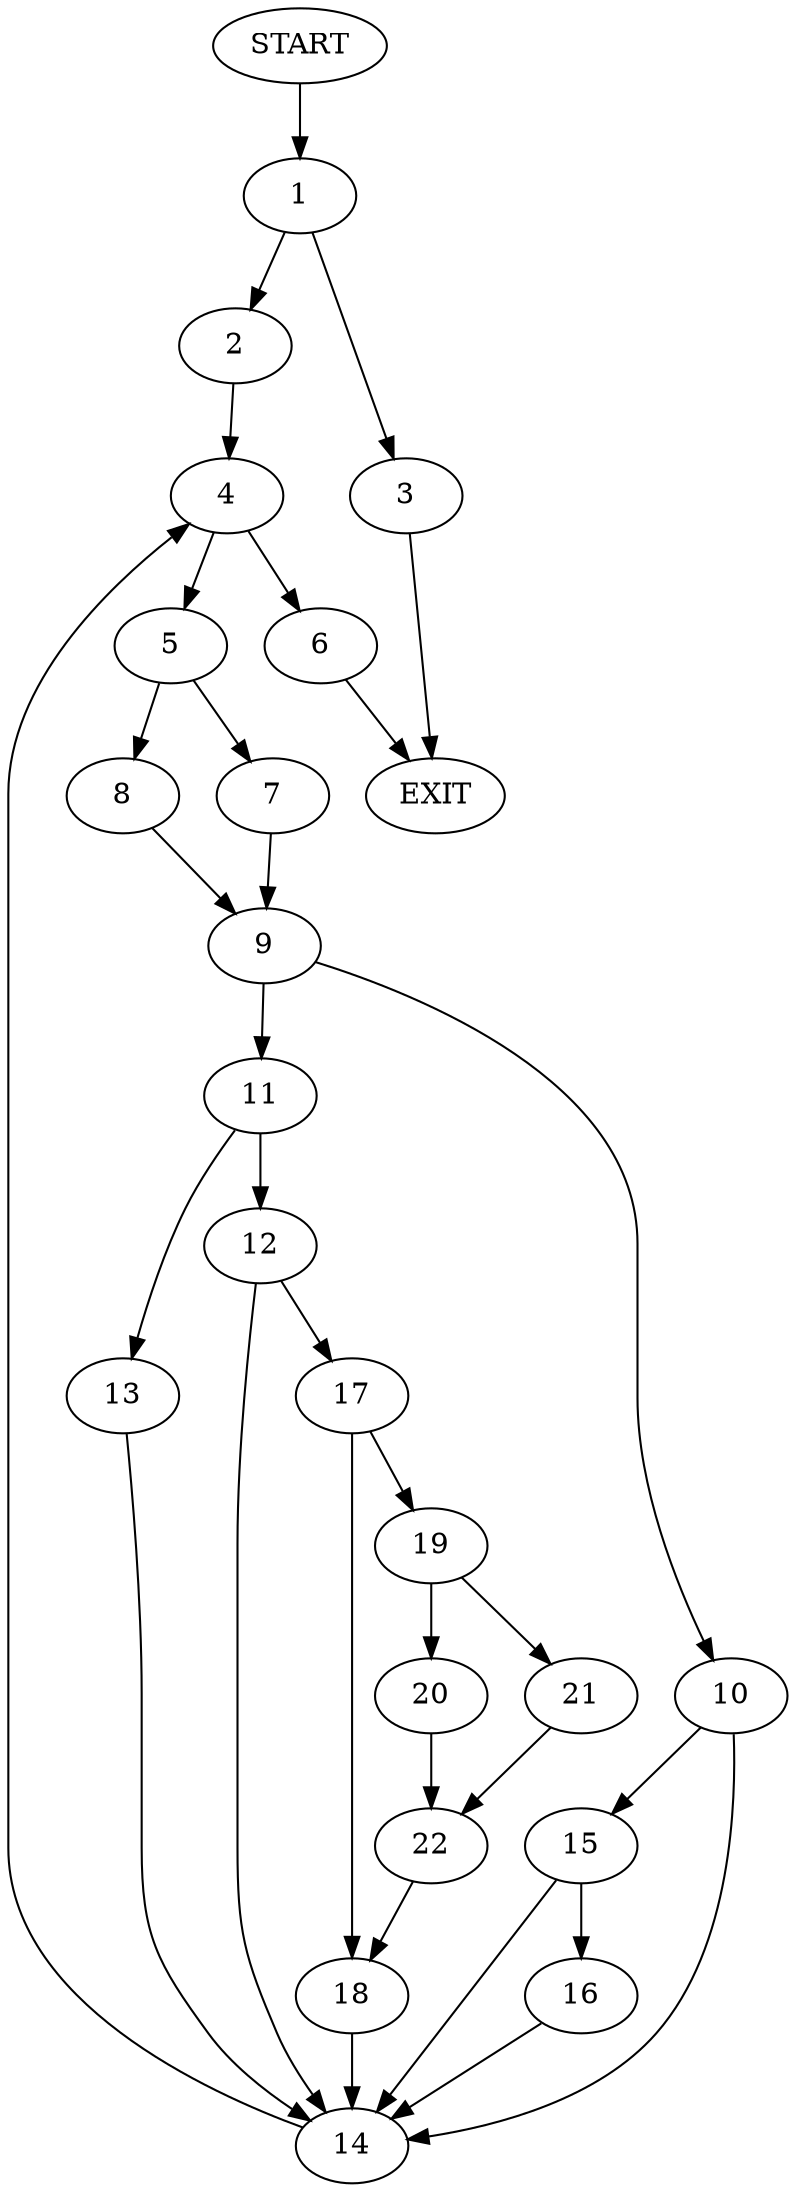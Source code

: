 digraph {
0 [label="START"]
23 [label="EXIT"]
0 -> 1
1 -> 2
1 -> 3
3 -> 23
2 -> 4
4 -> 5
4 -> 6
6 -> 23
5 -> 7
5 -> 8
8 -> 9
7 -> 9
9 -> 10
9 -> 11
11 -> 12
11 -> 13
10 -> 14
10 -> 15
14 -> 4
15 -> 16
15 -> 14
16 -> 14
12 -> 14
12 -> 17
13 -> 14
17 -> 18
17 -> 19
19 -> 20
19 -> 21
18 -> 14
21 -> 22
20 -> 22
22 -> 18
}

